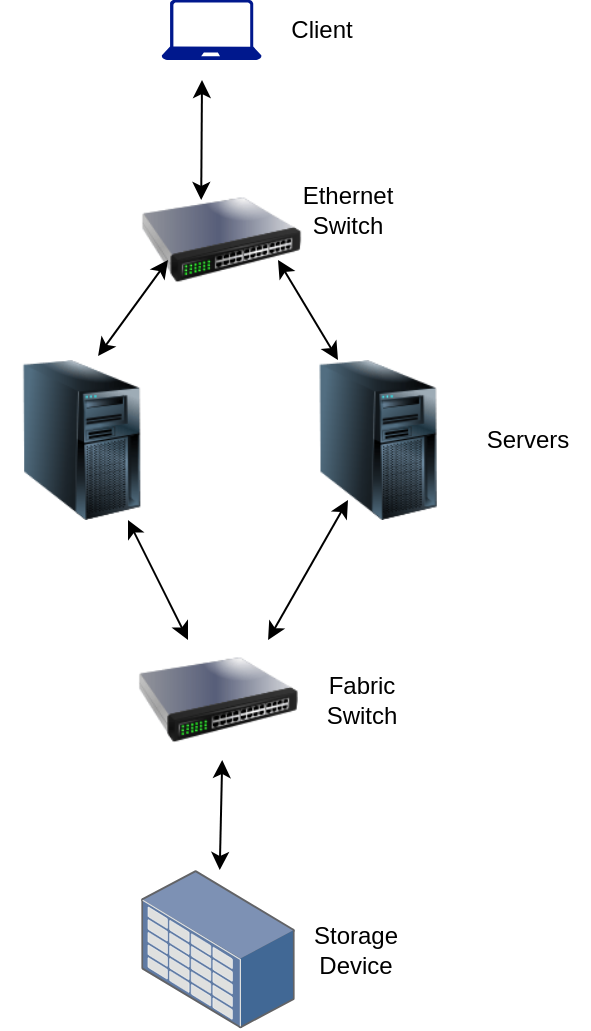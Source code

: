 <mxfile version="21.1.8" type="github">
  <diagram name="Page-1" id="Tgncudhdu_LlgzXYa-KV">
    <mxGraphModel dx="1194" dy="741" grid="1" gridSize="10" guides="1" tooltips="1" connect="1" arrows="1" fold="1" page="1" pageScale="1" pageWidth="827" pageHeight="1169" math="0" shadow="0">
      <root>
        <mxCell id="0" />
        <mxCell id="1" parent="0" />
        <mxCell id="cKYOAmMFH853kgFyd_Ja-1" value="" style="sketch=0;aspect=fixed;pointerEvents=1;shadow=0;dashed=0;html=1;strokeColor=none;labelPosition=center;verticalLabelPosition=bottom;verticalAlign=top;align=center;fillColor=#00188D;shape=mxgraph.azure.laptop" vertex="1" parent="1">
          <mxGeometry x="346.8" y="110" width="50" height="30" as="geometry" />
        </mxCell>
        <mxCell id="cKYOAmMFH853kgFyd_Ja-2" value="" style="image;html=1;image=img/lib/clip_art/computers/Server_Tower_128x128.png" vertex="1" parent="1">
          <mxGeometry x="266.8" y="290" width="80" height="80" as="geometry" />
        </mxCell>
        <mxCell id="cKYOAmMFH853kgFyd_Ja-3" value="" style="image;html=1;image=img/lib/clip_art/computers/Server_Tower_128x128.png" vertex="1" parent="1">
          <mxGeometry x="415" y="290" width="80" height="80" as="geometry" />
        </mxCell>
        <mxCell id="cKYOAmMFH853kgFyd_Ja-5" value="" style="image;points=[];aspect=fixed;html=1;align=center;shadow=0;dashed=0;image=img/lib/allied_telesis/storage/Datacenter_Server_Storage_Unit_Large.svg;" vertex="1" parent="1">
          <mxGeometry x="336.6" y="545" width="76.8" height="79.2" as="geometry" />
        </mxCell>
        <mxCell id="cKYOAmMFH853kgFyd_Ja-6" value="" style="image;html=1;image=img/lib/clip_art/networking/Switch_128x128.png" vertex="1" parent="1">
          <mxGeometry x="336.6" y="190" width="80" height="80" as="geometry" />
        </mxCell>
        <mxCell id="cKYOAmMFH853kgFyd_Ja-7" value="" style="image;html=1;image=img/lib/clip_art/networking/Switch_128x128.png" vertex="1" parent="1">
          <mxGeometry x="335" y="420" width="80" height="80" as="geometry" />
        </mxCell>
        <mxCell id="cKYOAmMFH853kgFyd_Ja-8" value="" style="endArrow=classic;startArrow=classic;html=1;rounded=0;exitX=0.603;exitY=-0.025;exitDx=0;exitDy=0;exitPerimeter=0;" edge="1" parent="1" source="cKYOAmMFH853kgFyd_Ja-2">
          <mxGeometry width="50" height="50" relative="1" as="geometry">
            <mxPoint x="300.0" y="290" as="sourcePoint" />
            <mxPoint x="350.0" y="240" as="targetPoint" />
          </mxGeometry>
        </mxCell>
        <mxCell id="cKYOAmMFH853kgFyd_Ja-9" value="" style="endArrow=classic;startArrow=classic;html=1;rounded=0;exitX=0.25;exitY=0;exitDx=0;exitDy=0;" edge="1" parent="1" source="cKYOAmMFH853kgFyd_Ja-3">
          <mxGeometry width="50" height="50" relative="1" as="geometry">
            <mxPoint x="415" y="290" as="sourcePoint" />
            <mxPoint x="405" y="240" as="targetPoint" />
          </mxGeometry>
        </mxCell>
        <mxCell id="cKYOAmMFH853kgFyd_Ja-10" value="" style="endArrow=classic;startArrow=classic;html=1;rounded=0;" edge="1" parent="1">
          <mxGeometry width="50" height="50" relative="1" as="geometry">
            <mxPoint x="366.6" y="210" as="sourcePoint" />
            <mxPoint x="367" y="150" as="targetPoint" />
          </mxGeometry>
        </mxCell>
        <mxCell id="cKYOAmMFH853kgFyd_Ja-11" value="" style="endArrow=classic;startArrow=classic;html=1;rounded=0;exitX=0.813;exitY=0.125;exitDx=0;exitDy=0;exitPerimeter=0;" edge="1" parent="1" source="cKYOAmMFH853kgFyd_Ja-7">
          <mxGeometry width="50" height="50" relative="1" as="geometry">
            <mxPoint x="400" y="410" as="sourcePoint" />
            <mxPoint x="440" y="360" as="targetPoint" />
          </mxGeometry>
        </mxCell>
        <mxCell id="cKYOAmMFH853kgFyd_Ja-12" value="" style="endArrow=classic;startArrow=classic;html=1;rounded=0;" edge="1" parent="1">
          <mxGeometry width="50" height="50" relative="1" as="geometry">
            <mxPoint x="360" y="430" as="sourcePoint" />
            <mxPoint x="330" y="370" as="targetPoint" />
          </mxGeometry>
        </mxCell>
        <mxCell id="cKYOAmMFH853kgFyd_Ja-13" value="" style="endArrow=classic;startArrow=classic;html=1;rounded=0;" edge="1" parent="1" source="cKYOAmMFH853kgFyd_Ja-5">
          <mxGeometry width="50" height="50" relative="1" as="geometry">
            <mxPoint x="376.1" y="530" as="sourcePoint" />
            <mxPoint x="377.1" y="490" as="targetPoint" />
          </mxGeometry>
        </mxCell>
        <mxCell id="cKYOAmMFH853kgFyd_Ja-14" value="Client" style="text;html=1;strokeColor=none;fillColor=none;align=center;verticalAlign=middle;whiteSpace=wrap;rounded=0;" vertex="1" parent="1">
          <mxGeometry x="396.8" y="110" width="60" height="30" as="geometry" />
        </mxCell>
        <mxCell id="cKYOAmMFH853kgFyd_Ja-15" value="Ethernet Switch" style="text;html=1;strokeColor=none;fillColor=none;align=center;verticalAlign=middle;whiteSpace=wrap;rounded=0;" vertex="1" parent="1">
          <mxGeometry x="410" y="200" width="60" height="30" as="geometry" />
        </mxCell>
        <mxCell id="cKYOAmMFH853kgFyd_Ja-16" value="Servers" style="text;html=1;strokeColor=none;fillColor=none;align=center;verticalAlign=middle;whiteSpace=wrap;rounded=0;" vertex="1" parent="1">
          <mxGeometry x="500" y="315" width="60" height="30" as="geometry" />
        </mxCell>
        <mxCell id="cKYOAmMFH853kgFyd_Ja-17" value="Fabric Switch" style="text;html=1;strokeColor=none;fillColor=none;align=center;verticalAlign=middle;whiteSpace=wrap;rounded=0;" vertex="1" parent="1">
          <mxGeometry x="416.6" y="445" width="60" height="30" as="geometry" />
        </mxCell>
        <mxCell id="cKYOAmMFH853kgFyd_Ja-18" value="Storage Device" style="text;html=1;strokeColor=none;fillColor=none;align=center;verticalAlign=middle;whiteSpace=wrap;rounded=0;" vertex="1" parent="1">
          <mxGeometry x="414" y="569.6" width="60" height="30" as="geometry" />
        </mxCell>
      </root>
    </mxGraphModel>
  </diagram>
</mxfile>
